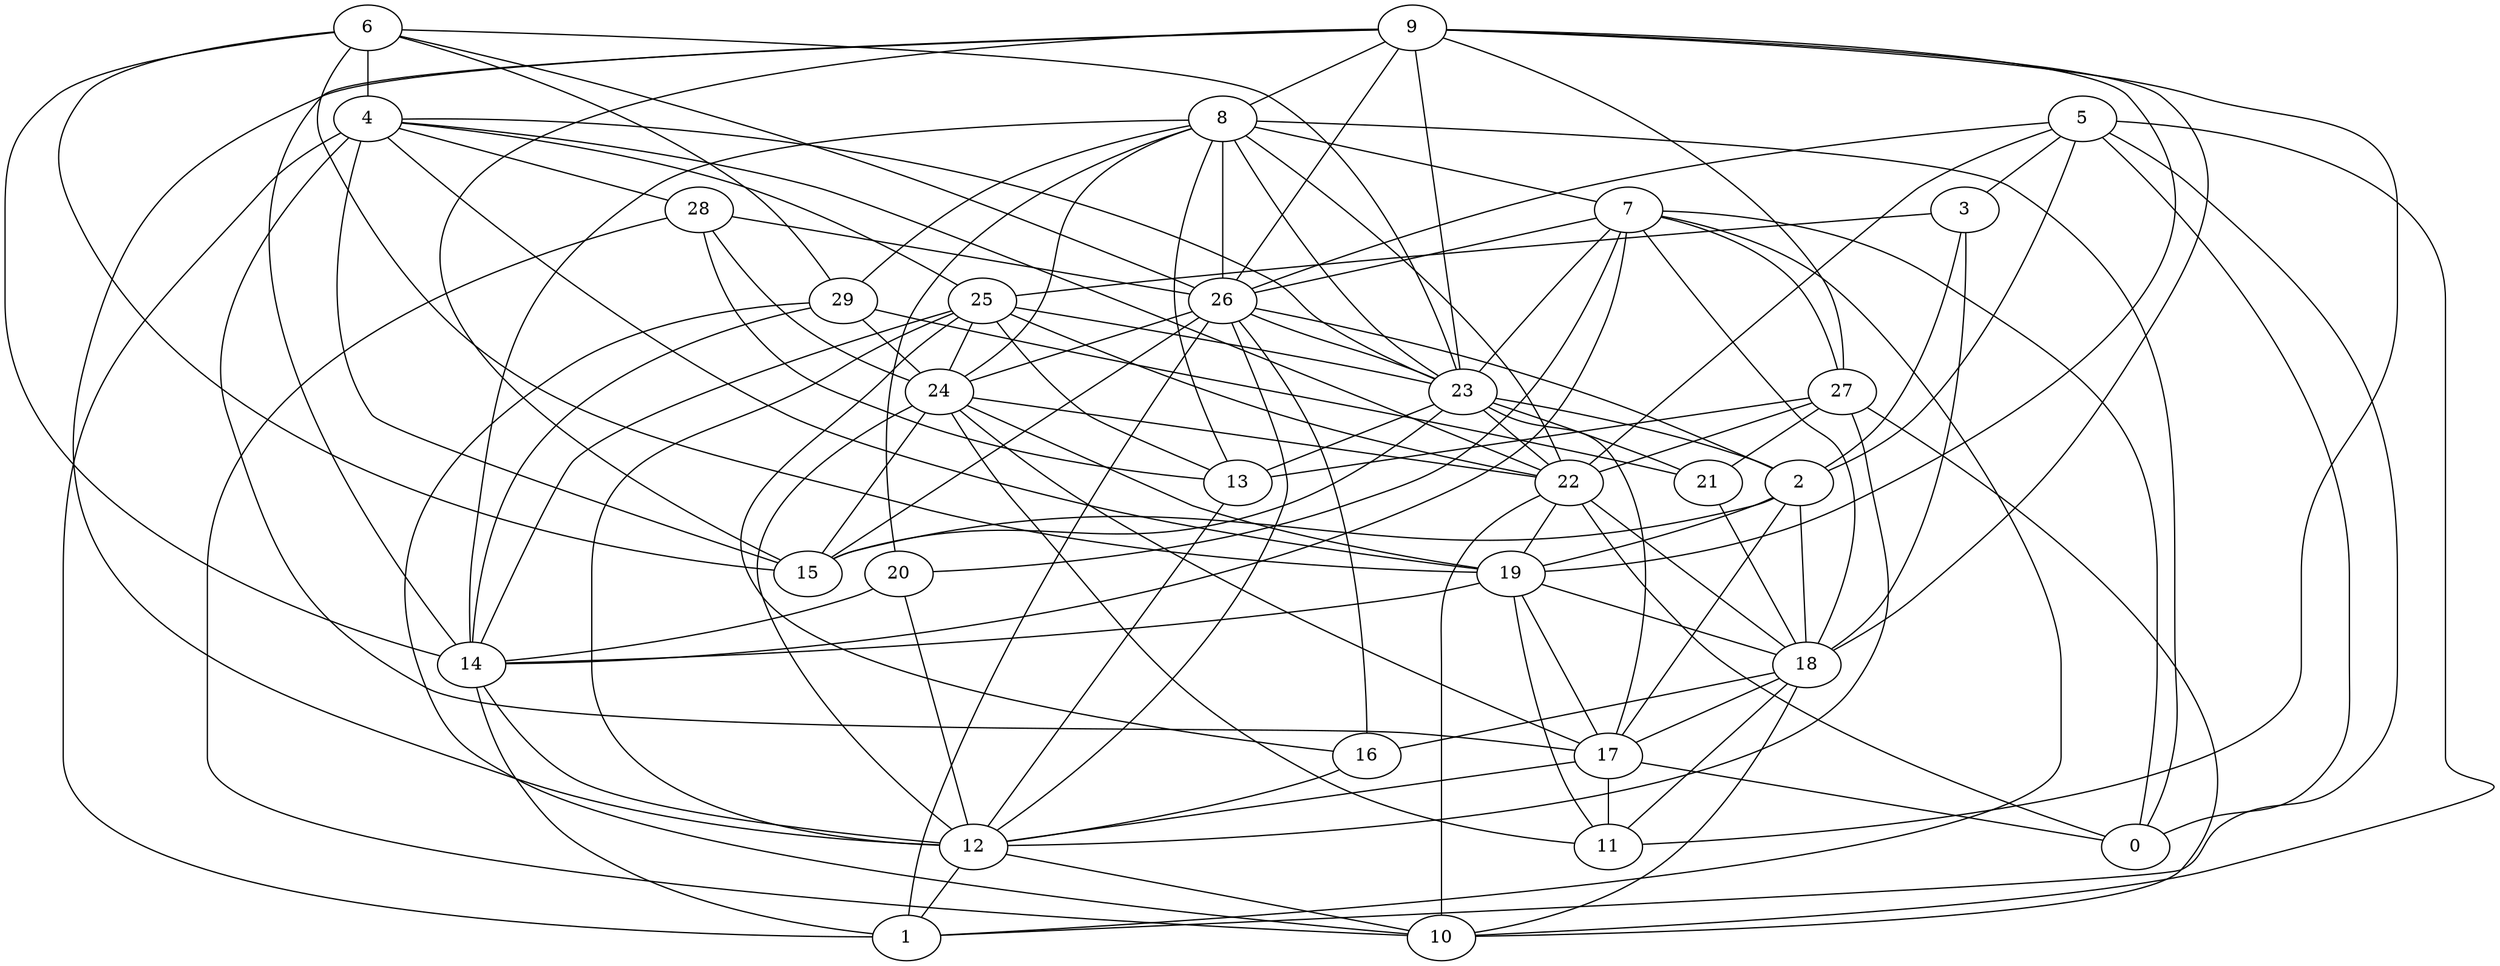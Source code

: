 digraph GG_graph {

subgraph G_graph {
edge [color = black]
"28" -> "10" [dir = none]
"16" -> "12" [dir = none]
"8" -> "29" [dir = none]
"8" -> "7" [dir = none]
"8" -> "24" [dir = none]
"8" -> "26" [dir = none]
"26" -> "2" [dir = none]
"26" -> "16" [dir = none]
"26" -> "23" [dir = none]
"14" -> "12" [dir = none]
"14" -> "1" [dir = none]
"22" -> "18" [dir = none]
"22" -> "10" [dir = none]
"9" -> "11" [dir = none]
"9" -> "15" [dir = none]
"9" -> "8" [dir = none]
"9" -> "18" [dir = none]
"9" -> "12" [dir = none]
"9" -> "26" [dir = none]
"9" -> "27" [dir = none]
"12" -> "1" [dir = none]
"20" -> "14" [dir = none]
"20" -> "12" [dir = none]
"21" -> "18" [dir = none]
"23" -> "13" [dir = none]
"23" -> "17" [dir = none]
"24" -> "19" [dir = none]
"24" -> "17" [dir = none]
"24" -> "22" [dir = none]
"27" -> "22" [dir = none]
"29" -> "21" [dir = none]
"29" -> "14" [dir = none]
"29" -> "10" [dir = none]
"17" -> "12" [dir = none]
"17" -> "11" [dir = none]
"17" -> "0" [dir = none]
"7" -> "0" [dir = none]
"7" -> "18" [dir = none]
"7" -> "1" [dir = none]
"18" -> "10" [dir = none]
"5" -> "22" [dir = none]
"5" -> "0" [dir = none]
"5" -> "1" [dir = none]
"19" -> "18" [dir = none]
"3" -> "2" [dir = none]
"3" -> "18" [dir = none]
"6" -> "23" [dir = none]
"6" -> "19" [dir = none]
"6" -> "15" [dir = none]
"4" -> "23" [dir = none]
"4" -> "19" [dir = none]
"4" -> "28" [dir = none]
"25" -> "12" [dir = none]
"25" -> "22" [dir = none]
"25" -> "14" [dir = none]
"25" -> "13" [dir = none]
"2" -> "15" [dir = none]
"2" -> "18" [dir = none]
"7" -> "23" [dir = none]
"13" -> "12" [dir = none]
"7" -> "20" [dir = none]
"23" -> "21" [dir = none]
"6" -> "4" [dir = none]
"19" -> "17" [dir = none]
"28" -> "13" [dir = none]
"4" -> "15" [dir = none]
"8" -> "22" [dir = none]
"9" -> "14" [dir = none]
"24" -> "11" [dir = none]
"24" -> "15" [dir = none]
"27" -> "12" [dir = none]
"25" -> "24" [dir = none]
"18" -> "11" [dir = none]
"2" -> "17" [dir = none]
"26" -> "24" [dir = none]
"4" -> "1" [dir = none]
"8" -> "23" [dir = none]
"8" -> "20" [dir = none]
"5" -> "3" [dir = none]
"2" -> "19" [dir = none]
"7" -> "14" [dir = none]
"27" -> "10" [dir = none]
"23" -> "15" [dir = none]
"28" -> "26" [dir = none]
"7" -> "27" [dir = none]
"6" -> "26" [dir = none]
"18" -> "16" [dir = none]
"4" -> "22" [dir = none]
"5" -> "26" [dir = none]
"6" -> "14" [dir = none]
"19" -> "14" [dir = none]
"9" -> "23" [dir = none]
"6" -> "29" [dir = none]
"8" -> "14" [dir = none]
"26" -> "12" [dir = none]
"8" -> "0" [dir = none]
"23" -> "2" [dir = none]
"24" -> "12" [dir = none]
"27" -> "13" [dir = none]
"9" -> "19" [dir = none]
"5" -> "2" [dir = none]
"25" -> "23" [dir = none]
"22" -> "0" [dir = none]
"27" -> "21" [dir = none]
"4" -> "17" [dir = none]
"22" -> "19" [dir = none]
"8" -> "13" [dir = none]
"23" -> "22" [dir = none]
"19" -> "11" [dir = none]
"7" -> "26" [dir = none]
"29" -> "24" [dir = none]
"12" -> "10" [dir = none]
"28" -> "24" [dir = none]
"26" -> "1" [dir = none]
"18" -> "17" [dir = none]
"4" -> "25" [dir = none]
"5" -> "10" [dir = none]
"3" -> "25" [dir = none]
"26" -> "15" [dir = none]
"25" -> "16" [dir = none]
}

}
